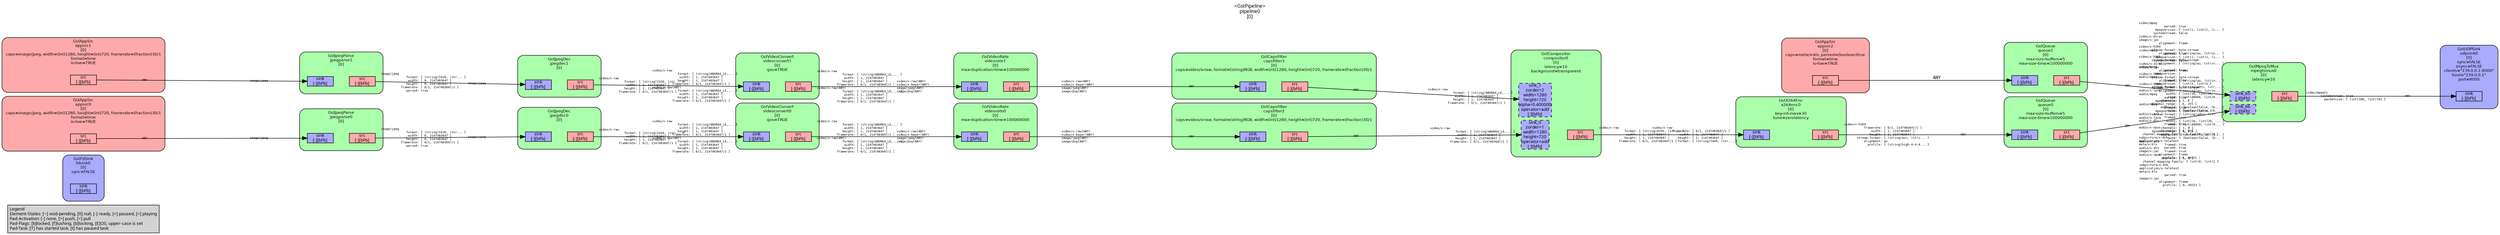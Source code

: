digraph pipeline {
  rankdir=LR;
  fontname="sans";
  fontsize="10";
  labelloc=t;
  nodesep=.1;
  ranksep=.2;
  label="<GstPipeline>\npipeline0\n[0]";
  node [style="filled,rounded", shape=box, fontsize="9", fontname="sans", margin="0.0,0.0"];
  edge [labelfontsize="6", fontsize="9", fontname="monospace"];
  
  legend [
    pos="0,0!",
    margin="0.05,0.05",
    style="filled",
    label="Legend\lElement-States: [~] void-pending, [0] null, [-] ready, [=] paused, [>] playing\lPad-Activation: [-] none, [>] push, [<] pull\lPad-Flags: [b]locked, [f]lushing, [b]locking, [E]OS; upper-case is set\lPad-Task: [T] has started task, [t] has paused task\l",
  ];
  subgraph cluster_fdsink0_0x55f7398ac670 {
    fontname="Bitstream Vera Sans";
    fontsize="8";
    style="filled,rounded";
    color=black;
    label="GstFdSink\nfdsink0\n[0]\nsync=FALSE";
    subgraph cluster_fdsink0_0x55f7398ac670_sink {
      label="";
      style="invis";
      fdsink0_0x55f7398ac670_sink_0x55f73987f7a0 [color=black, fillcolor="#aaaaff", label="sink\n[-][bFb]", height="0.2", style="filled,solid"];
    }

    fillcolor="#aaaaff";
  }

  subgraph cluster_udpsink0_0x55f7398a9710 {
    fontname="Bitstream Vera Sans";
    fontsize="8";
    style="filled,rounded";
    color=black;
    label="GstUDPSink\nudpsink0\n[0]\nsync=FALSE\nasync=FALSE\nclients=\"239.0.0.1:8000\"\nhost=\"239.0.0.1\"\nport=8000";
    subgraph cluster_udpsink0_0x55f7398a9710_sink {
      label="";
      style="invis";
      udpsink0_0x55f7398a9710_sink_0x55f73987f550 [color=black, fillcolor="#aaaaff", label="sink\n[-][bFb]", height="0.2", style="filled,solid"];
    }

    fillcolor="#aaaaff";
  }

  subgraph cluster_mpegtsmux0_0x55f73989e270 {
    fontname="Bitstream Vera Sans";
    fontsize="8";
    style="filled,rounded";
    color=black;
    label="GstMpegTsMux\nmpegtsmux0\n[0]\nlatency=10";
    subgraph cluster_mpegtsmux0_0x55f73989e270_sink {
      label="";
      style="invis";
      mpegtsmux0_0x55f73989e270_sink_65_0x55f7398b9eb0 [color=black, fillcolor="#aaaaff", label="sink_65\n[-][bFb]", height="0.2", style="filled,dashed"];
      mpegtsmux0_0x55f73989e270_sink_66_0x55f7398b6760 [color=black, fillcolor="#aaaaff", label="sink_66\n[-][bFb]", height="0.2", style="filled,dashed"];
    }

    subgraph cluster_mpegtsmux0_0x55f73989e270_src {
      label="";
      style="invis";
      mpegtsmux0_0x55f73989e270_src_0x55f739870cd0 [color=black, fillcolor="#ffaaaa", label="src\n[-][bFb]", height="0.2", style="filled,solid"];
    }

    mpegtsmux0_0x55f73989e270_sink_65_0x55f7398b9eb0 -> mpegtsmux0_0x55f73989e270_src_0x55f739870cd0 [style="invis"];
    fillcolor="#aaffaa";
  }

  mpegtsmux0_0x55f73989e270_src_0x55f739870cd0 -> udpsink0_0x55f7398a9710_sink_0x55f73987f550 [labeldistance="10", labelangle="0", label="                                                  ", taillabel="video/mpegts\l        systemstream: true\l          packetsize: { (int)188, (int)192 }\l", headlabel="ANY"]
  subgraph cluster_appsrc2_0x55f739857c50 {
    fontname="Bitstream Vera Sans";
    fontsize="8";
    style="filled,rounded";
    color=black;
    label="GstAppSrc\nappsrc2\n[0]\ncaps=meta/x-klv, parsed=(boolean)true\nformat=time\nis-live=TRUE";
    subgraph cluster_appsrc2_0x55f739857c50_src {
      label="";
      style="invis";
      appsrc2_0x55f739857c50_src_0x55f739858590 [color=black, fillcolor="#ffaaaa", label="src\n[-][bFb]", height="0.2", style="filled,solid"];
    }

    fillcolor="#ffaaaa";
  }

  appsrc2_0x55f739857c50_src_0x55f739858590 -> queue1_0x55f739894410_sink_0x55f73987f0b0 [label="ANY"]
  subgraph cluster_queue1_0x55f739894410 {
    fontname="Bitstream Vera Sans";
    fontsize="8";
    style="filled,rounded";
    color=black;
    label="GstQueue\nqueue1\n[0]\nmax-size-buffers=5\nmax-size-time=100000000";
    subgraph cluster_queue1_0x55f739894410_sink {
      label="";
      style="invis";
      queue1_0x55f739894410_sink_0x55f73987f0b0 [color=black, fillcolor="#aaaaff", label="sink\n[-][bFb]", height="0.2", style="filled,solid"];
    }

    subgraph cluster_queue1_0x55f739894410_src {
      label="";
      style="invis";
      queue1_0x55f739894410_src_0x55f73987f300 [color=black, fillcolor="#ffaaaa", label="src\n[-][bFb]", height="0.2", style="filled,solid"];
    }

    queue1_0x55f739894410_sink_0x55f73987f0b0 -> queue1_0x55f739894410_src_0x55f73987f300 [style="invis"];
    fillcolor="#aaffaa";
  }

  queue1_0x55f739894410_src_0x55f73987f300 -> mpegtsmux0_0x55f73989e270_sink_65_0x55f7398b9eb0 [labeldistance="10", labelangle="0", label="                                                  ", taillabel="ANY", headlabel="video/mpeg\l              parsed: true\l         mpegversion: { (int)1, (int)2, (i... }\l        systemstream: false\lvideo/x-dirac\limage/x-jpc\l           alignment: frame\lvideo/x-h264\l       stream-format: byte-stream\l           alignment: { (string)au, (strin... }\lvideo/x-h265\l       stream-format: byte-stream\l           alignment: { (string)au, (strin... }\laudio/mpeg\l              parsed: true\l         mpegversion: 1\laudio/mpeg\l              framed: true\l         mpegversion: { (int)2, (int)4 }\l       stream-format: { (string)adts, (str... }\laudio/x-lpcm\l               width: { (int)16, (int)20, ... }\l                rate: { (int)48000, (int)9... }\l            channels: [ 1, 8 ]\l       dynamic_range: [ 0, 255 ]\l            emphasis: { (boolean)false, (b... }\l                mute: { (boolean)false, (b... }\laudio/x-ac3\l              framed: true\laudio/x-dts\l              framed: true\laudio/x-opus\l            channels: [ 1, 8 ]\l  channel-mapping-family: { (int)0, (int)1 }\lsubpicture/x-dvb\lapplication/x-teletext\lmeta/x-klv\l              parsed: true\limage/x-jpc\l           alignment: frame\l             profile: [ 0, 49151 ]\l"]
  subgraph cluster_queue0_0x55f739894110 {
    fontname="Bitstream Vera Sans";
    fontsize="8";
    style="filled,rounded";
    color=black;
    label="GstQueue\nqueue0\n[0]\nmax-size-buffers=5\nmax-size-time=100000000";
    subgraph cluster_queue0_0x55f739894110_sink {
      label="";
      style="invis";
      queue0_0x55f739894110_sink_0x55f73987ec10 [color=black, fillcolor="#aaaaff", label="sink\n[-][bFb]", height="0.2", style="filled,solid"];
    }

    subgraph cluster_queue0_0x55f739894110_src {
      label="";
      style="invis";
      queue0_0x55f739894110_src_0x55f73987ee60 [color=black, fillcolor="#ffaaaa", label="src\n[-][bFb]", height="0.2", style="filled,solid"];
    }

    queue0_0x55f739894110_sink_0x55f73987ec10 -> queue0_0x55f739894110_src_0x55f73987ee60 [style="invis"];
    fillcolor="#aaffaa";
  }

  queue0_0x55f739894110_src_0x55f73987ee60 -> mpegtsmux0_0x55f73989e270_sink_66_0x55f7398b6760 [labeldistance="10", labelangle="0", label="                                                  ", taillabel="ANY", headlabel="video/mpeg\l              parsed: true\l         mpegversion: { (int)1, (int)2, (i... }\l        systemstream: false\lvideo/x-dirac\limage/x-jpc\l           alignment: frame\lvideo/x-h264\l       stream-format: byte-stream\l           alignment: { (string)au, (strin... }\lvideo/x-h265\l       stream-format: byte-stream\l           alignment: { (string)au, (strin... }\laudio/mpeg\l              parsed: true\l         mpegversion: 1\laudio/mpeg\l              framed: true\l         mpegversion: { (int)2, (int)4 }\l       stream-format: { (string)adts, (str... }\laudio/x-lpcm\l               width: { (int)16, (int)20, ... }\l                rate: { (int)48000, (int)9... }\l            channels: [ 1, 8 ]\l       dynamic_range: [ 0, 255 ]\l            emphasis: { (boolean)false, (b... }\l                mute: { (boolean)false, (b... }\laudio/x-ac3\l              framed: true\laudio/x-dts\l              framed: true\laudio/x-opus\l            channels: [ 1, 8 ]\l  channel-mapping-family: { (int)0, (int)1 }\lsubpicture/x-dvb\lapplication/x-teletext\lmeta/x-klv\l              parsed: true\limage/x-jpc\l           alignment: frame\l             profile: [ 0, 49151 ]\l"]
  subgraph cluster_x264enc0_0x55f7398902d0 {
    fontname="Bitstream Vera Sans";
    fontsize="8";
    style="filled,rounded";
    color=black;
    label="GstX264Enc\nx264enc0\n[0]\nkey-int-max=30\ntune=zerolatency";
    subgraph cluster_x264enc0_0x55f7398902d0_sink {
      label="";
      style="invis";
      x264enc0_0x55f7398902d0_sink_0x55f73987e770 [color=black, fillcolor="#aaaaff", label="sink\n[-][bFb]", height="0.2", style="filled,solid"];
    }

    subgraph cluster_x264enc0_0x55f7398902d0_src {
      label="";
      style="invis";
      x264enc0_0x55f7398902d0_src_0x55f73987e9c0 [color=black, fillcolor="#ffaaaa", label="src\n[-][bFb]", height="0.2", style="filled,solid"];
    }

    x264enc0_0x55f7398902d0_sink_0x55f73987e770 -> x264enc0_0x55f7398902d0_src_0x55f73987e9c0 [style="invis"];
    fillcolor="#aaffaa";
  }

  x264enc0_0x55f7398902d0_src_0x55f73987e9c0 -> queue0_0x55f739894110_sink_0x55f73987ec10 [labeldistance="10", labelangle="0", label="                                                  ", taillabel="video/x-h264\l           framerate: [ 0/1, 2147483647/1 ]\l               width: [ 1, 2147483647 ]\l              height: [ 1, 2147483647 ]\l       stream-format: { (string)avc, (stri... }\l           alignment: au\l             profile: { (string)high-4:4:4... }\l", headlabel="ANY"]
  subgraph cluster_compositor0_0x55f7398886c0 {
    fontname="Bitstream Vera Sans";
    fontsize="8";
    style="filled,rounded";
    color=black;
    label="GstCompositor\ncompositor0\n[0]\nlatency=10\nbackground=transparent";
    subgraph cluster_compositor0_0x55f7398886c0_sink {
      label="";
      style="invis";
      compositor0_0x55f7398886c0_sink_0_0x55f739881b40 [color=black, fillcolor="#aaaaff", label="sink_0\nzorder=1\nwidth=1280\nheight=720\noperator=add\n[-][bFb]", height="0.2", style="filled,dashed"];
      compositor0_0x55f7398886c0_sink_1_0x55f7398b3880 [color=black, fillcolor="#aaaaff", label="sink_1\nzorder=2\nwidth=1280\nheight=720\nalpha=0.400000\noperator=add\n[-][bFb]", height="0.2", style="filled,dashed"];
    }

    subgraph cluster_compositor0_0x55f7398886c0_src {
      label="";
      style="invis";
      compositor0_0x55f7398886c0_src_0x55f739616db0 [color=black, fillcolor="#ffaaaa", label="src\n[-][bFb]", height="0.2", style="filled,solid"];
    }

    compositor0_0x55f7398886c0_sink_0_0x55f739881b40 -> compositor0_0x55f7398886c0_src_0x55f739616db0 [style="invis"];
    fillcolor="#aaffaa";
  }

  compositor0_0x55f7398886c0_src_0x55f739616db0 -> x264enc0_0x55f7398902d0_sink_0x55f73987e770 [labeldistance="10", labelangle="0", label="                                                  ", taillabel="video/x-raw\l              format: { (string)AYUV, (str... }\l               width: [ 1, 2147483647 ]\l              height: [ 1, 2147483647 ]\l           framerate: [ 0/1, 2147483647/1 ]\l", headlabel="video/x-raw\l           framerate: [ 0/1, 2147483647/1 ]\l               width: [ 1, 2147483647 ]\l              height: [ 1, 2147483647 ]\l              format: { (string)Y444, (str... }\l"]
  subgraph cluster_capsfilter3_0x55f73986cb50 {
    fontname="Bitstream Vera Sans";
    fontsize="8";
    style="filled,rounded";
    color=black;
    label="GstCapsFilter\ncapsfilter3\n[0]\ncaps=video/x-raw, format=(string)RGB, width=(int)1280, height=(int)720, framerate=(fraction)30/1";
    subgraph cluster_capsfilter3_0x55f73986cb50_sink {
      label="";
      style="invis";
      capsfilter3_0x55f73986cb50_sink_0x55f73986fd50 [color=black, fillcolor="#aaaaff", label="sink\n[-][bFb]", height="0.2", style="filled,solid"];
    }

    subgraph cluster_capsfilter3_0x55f73986cb50_src {
      label="";
      style="invis";
      capsfilter3_0x55f73986cb50_src_0x55f73987e080 [color=black, fillcolor="#ffaaaa", label="src\n[-][bFb]", height="0.2", style="filled,solid"];
    }

    capsfilter3_0x55f73986cb50_sink_0x55f73986fd50 -> capsfilter3_0x55f73986cb50_src_0x55f73987e080 [style="invis"];
    fillcolor="#aaffaa";
  }

  capsfilter3_0x55f73986cb50_src_0x55f73987e080 -> compositor0_0x55f7398886c0_sink_1_0x55f7398b3880 [labeldistance="10", labelangle="0", label="                                                  ", taillabel="ANY", headlabel="video/x-raw\l              format: { (string)ABGR64_LE,... }\l               width: [ 1, 2147483647 ]\l              height: [ 1, 2147483647 ]\l           framerate: [ 0/1, 2147483647/1 ]\l"]
  subgraph cluster_capsfilter2_0x55f73986c810 {
    fontname="Bitstream Vera Sans";
    fontsize="8";
    style="filled,rounded";
    color=black;
    label="GstCapsFilter\ncapsfilter2\n[0]\ncaps=video/x-raw, format=(string)RGB, width=(int)1280, height=(int)720, framerate=(fraction)30/1";
    subgraph cluster_capsfilter2_0x55f73986c810_sink {
      label="";
      style="invis";
      capsfilter2_0x55f73986c810_sink_0x55f73986f8b0 [color=black, fillcolor="#aaaaff", label="sink\n[-][bFb]", height="0.2", style="filled,solid"];
    }

    subgraph cluster_capsfilter2_0x55f73986c810_src {
      label="";
      style="invis";
      capsfilter2_0x55f73986c810_src_0x55f73986fb00 [color=black, fillcolor="#ffaaaa", label="src\n[-][bFb]", height="0.2", style="filled,solid"];
    }

    capsfilter2_0x55f73986c810_sink_0x55f73986f8b0 -> capsfilter2_0x55f73986c810_src_0x55f73986fb00 [style="invis"];
    fillcolor="#aaffaa";
  }

  capsfilter2_0x55f73986c810_src_0x55f73986fb00 -> compositor0_0x55f7398886c0_sink_0_0x55f739881b40 [labeldistance="10", labelangle="0", label="                                                  ", taillabel="ANY", headlabel="video/x-raw\l              format: { (string)ABGR64_LE,... }\l               width: [ 1, 2147483647 ]\l              height: [ 1, 2147483647 ]\l           framerate: [ 0/1, 2147483647/1 ]\l"]
  subgraph cluster_videorate1_0x55f73987ce60 {
    fontname="Bitstream Vera Sans";
    fontsize="8";
    style="filled,rounded";
    color=black;
    label="GstVideoRate\nvideorate1\n[0]\nmax-duplication-time=100000000";
    subgraph cluster_videorate1_0x55f73987ce60_sink {
      label="";
      style="invis";
      videorate1_0x55f73987ce60_sink_0x55f73986f410 [color=black, fillcolor="#aaaaff", label="sink\n[-][bFb]", height="0.2", style="filled,solid"];
    }

    subgraph cluster_videorate1_0x55f73987ce60_src {
      label="";
      style="invis";
      videorate1_0x55f73987ce60_src_0x55f73986f660 [color=black, fillcolor="#ffaaaa", label="src\n[-][bFb]", height="0.2", style="filled,solid"];
    }

    videorate1_0x55f73987ce60_sink_0x55f73986f410 -> videorate1_0x55f73987ce60_src_0x55f73986f660 [style="invis"];
    fillcolor="#aaffaa";
  }

  videorate1_0x55f73987ce60_src_0x55f73986f660 -> capsfilter3_0x55f73986cb50_sink_0x55f73986fd50 [labeldistance="10", labelangle="0", label="                                                  ", taillabel="video/x-raw(ANY)\lvideo/x-bayer(ANY)\limage/jpeg(ANY)\limage/png(ANY)\l", headlabel="ANY"]
  subgraph cluster_videorate0_0x55f73987c790 {
    fontname="Bitstream Vera Sans";
    fontsize="8";
    style="filled,rounded";
    color=black;
    label="GstVideoRate\nvideorate0\n[0]\nmax-duplication-time=100000000";
    subgraph cluster_videorate0_0x55f73987c790_sink {
      label="";
      style="invis";
      videorate0_0x55f73987c790_sink_0x55f73986ef70 [color=black, fillcolor="#aaaaff", label="sink\n[-][bFb]", height="0.2", style="filled,solid"];
    }

    subgraph cluster_videorate0_0x55f73987c790_src {
      label="";
      style="invis";
      videorate0_0x55f73987c790_src_0x55f73986f1c0 [color=black, fillcolor="#ffaaaa", label="src\n[-][bFb]", height="0.2", style="filled,solid"];
    }

    videorate0_0x55f73987c790_sink_0x55f73986ef70 -> videorate0_0x55f73987c790_src_0x55f73986f1c0 [style="invis"];
    fillcolor="#aaffaa";
  }

  videorate0_0x55f73987c790_src_0x55f73986f1c0 -> capsfilter2_0x55f73986c810_sink_0x55f73986f8b0 [labeldistance="10", labelangle="0", label="                                                  ", taillabel="video/x-raw(ANY)\lvideo/x-bayer(ANY)\limage/jpeg(ANY)\limage/png(ANY)\l", headlabel="ANY"]
  subgraph cluster_videoconvert1_0x55f73987a8f0 {
    fontname="Bitstream Vera Sans";
    fontsize="8";
    style="filled,rounded";
    color=black;
    label="GstVideoConvert\nvideoconvert1\n[0]\nqos=TRUE";
    subgraph cluster_videoconvert1_0x55f73987a8f0_sink {
      label="";
      style="invis";
      videoconvert1_0x55f73987a8f0_sink_0x55f73986ead0 [color=black, fillcolor="#aaaaff", label="sink\n[-][bFb]", height="0.2", style="filled,solid"];
    }

    subgraph cluster_videoconvert1_0x55f73987a8f0_src {
      label="";
      style="invis";
      videoconvert1_0x55f73987a8f0_src_0x55f73986ed20 [color=black, fillcolor="#ffaaaa", label="src\n[-][bFb]", height="0.2", style="filled,solid"];
    }

    videoconvert1_0x55f73987a8f0_sink_0x55f73986ead0 -> videoconvert1_0x55f73987a8f0_src_0x55f73986ed20 [style="invis"];
    fillcolor="#aaffaa";
  }

  videoconvert1_0x55f73987a8f0_src_0x55f73986ed20 -> videorate1_0x55f73987ce60_sink_0x55f73986f410 [labeldistance="10", labelangle="0", label="                                                  ", taillabel="video/x-raw\l              format: { (string)ABGR64_LE,... }\l               width: [ 1, 2147483647 ]\l              height: [ 1, 2147483647 ]\l           framerate: [ 0/1, 2147483647/1 ]\lvideo/x-raw(ANY)\l              format: { (string)ABGR64_LE,... }\l               width: [ 1, 2147483647 ]\l              height: [ 1, 2147483647 ]\l           framerate: [ 0/1, 2147483647/1 ]\l", headlabel="video/x-raw(ANY)\lvideo/x-bayer(ANY)\limage/jpeg(ANY)\limage/png(ANY)\l"]
  subgraph cluster_videoconvert0_0x55f73987a2b0 {
    fontname="Bitstream Vera Sans";
    fontsize="8";
    style="filled,rounded";
    color=black;
    label="GstVideoConvert\nvideoconvert0\n[0]\nqos=TRUE";
    subgraph cluster_videoconvert0_0x55f73987a2b0_sink {
      label="";
      style="invis";
      videoconvert0_0x55f73987a2b0_sink_0x55f73986e630 [color=black, fillcolor="#aaaaff", label="sink\n[-][bFb]", height="0.2", style="filled,solid"];
    }

    subgraph cluster_videoconvert0_0x55f73987a2b0_src {
      label="";
      style="invis";
      videoconvert0_0x55f73987a2b0_src_0x55f73986e880 [color=black, fillcolor="#ffaaaa", label="src\n[-][bFb]", height="0.2", style="filled,solid"];
    }

    videoconvert0_0x55f73987a2b0_sink_0x55f73986e630 -> videoconvert0_0x55f73987a2b0_src_0x55f73986e880 [style="invis"];
    fillcolor="#aaffaa";
  }

  videoconvert0_0x55f73987a2b0_src_0x55f73986e880 -> videorate0_0x55f73987c790_sink_0x55f73986ef70 [labeldistance="10", labelangle="0", label="                                                  ", taillabel="video/x-raw\l              format: { (string)ABGR64_LE,... }\l               width: [ 1, 2147483647 ]\l              height: [ 1, 2147483647 ]\l           framerate: [ 0/1, 2147483647/1 ]\lvideo/x-raw(ANY)\l              format: { (string)ABGR64_LE,... }\l               width: [ 1, 2147483647 ]\l              height: [ 1, 2147483647 ]\l           framerate: [ 0/1, 2147483647/1 ]\l", headlabel="video/x-raw(ANY)\lvideo/x-bayer(ANY)\limage/jpeg(ANY)\limage/png(ANY)\l"]
  subgraph cluster_jpegdec1_0x55f739863b70 {
    fontname="Bitstream Vera Sans";
    fontsize="8";
    style="filled,rounded";
    color=black;
    label="GstJpegDec\njpegdec1\n[0]";
    subgraph cluster_jpegdec1_0x55f739863b70_sink {
      label="";
      style="invis";
      jpegdec1_0x55f739863b70_sink_0x55f7398595c0 [color=black, fillcolor="#aaaaff", label="sink\n[-][bFb]", height="0.2", style="filled,solid"];
    }

    subgraph cluster_jpegdec1_0x55f739863b70_src {
      label="";
      style="invis";
      jpegdec1_0x55f739863b70_src_0x55f739859810 [color=black, fillcolor="#ffaaaa", label="src\n[-][bFb]", height="0.2", style="filled,solid"];
    }

    jpegdec1_0x55f739863b70_sink_0x55f7398595c0 -> jpegdec1_0x55f739863b70_src_0x55f739859810 [style="invis"];
    fillcolor="#aaffaa";
  }

  jpegdec1_0x55f739863b70_src_0x55f739859810 -> videoconvert1_0x55f73987a8f0_sink_0x55f73986ead0 [labeldistance="10", labelangle="0", label="                                                  ", taillabel="video/x-raw\l              format: { (string)I420, (str... }\l               width: [ 1, 2147483647 ]\l              height: [ 1, 2147483647 ]\l           framerate: [ 0/1, 2147483647/1 ]\l", headlabel="video/x-raw\l              format: { (string)ABGR64_LE,... }\l               width: [ 1, 2147483647 ]\l              height: [ 1, 2147483647 ]\l           framerate: [ 0/1, 2147483647/1 ]\lvideo/x-raw(ANY)\l              format: { (string)ABGR64_LE,... }\l               width: [ 1, 2147483647 ]\l              height: [ 1, 2147483647 ]\l           framerate: [ 0/1, 2147483647/1 ]\l"]
  subgraph cluster_jpegparse1_0x55f7398626c0 {
    fontname="Bitstream Vera Sans";
    fontsize="8";
    style="filled,rounded";
    color=black;
    label="GstJpegParse\njpegparse1\n[0]";
    subgraph cluster_jpegparse1_0x55f7398626c0_sink {
      label="";
      style="invis";
      jpegparse1_0x55f7398626c0_sink_0x55f739859120 [color=black, fillcolor="#aaaaff", label="sink\n[-][bFb]", height="0.2", style="filled,solid"];
    }

    subgraph cluster_jpegparse1_0x55f7398626c0_src {
      label="";
      style="invis";
      jpegparse1_0x55f7398626c0_src_0x55f739859370 [color=black, fillcolor="#ffaaaa", label="src\n[-][bFb]", height="0.2", style="filled,solid"];
    }

    jpegparse1_0x55f7398626c0_sink_0x55f739859120 -> jpegparse1_0x55f7398626c0_src_0x55f739859370 [style="invis"];
    fillcolor="#aaffaa";
  }

  jpegparse1_0x55f7398626c0_src_0x55f739859370 -> jpegdec1_0x55f739863b70_sink_0x55f7398595c0 [labeldistance="10", labelangle="0", label="                                                  ", taillabel="image/jpeg\l              format: { (string)I420, (str... }\l               width: [ 0, 2147483647 ]\l              height: [ 0, 2147483647 ]\l           framerate: [ 0/1, 2147483647/1 ]\l              parsed: true\l", headlabel="image/jpeg\l"]
  subgraph cluster_jpegdec0_0x55f73985e930 {
    fontname="Bitstream Vera Sans";
    fontsize="8";
    style="filled,rounded";
    color=black;
    label="GstJpegDec\njpegdec0\n[0]";
    subgraph cluster_jpegdec0_0x55f73985e930_sink {
      label="";
      style="invis";
      jpegdec0_0x55f73985e930_sink_0x55f739858c80 [color=black, fillcolor="#aaaaff", label="sink\n[-][bFb]", height="0.2", style="filled,solid"];
    }

    subgraph cluster_jpegdec0_0x55f73985e930_src {
      label="";
      style="invis";
      jpegdec0_0x55f73985e930_src_0x55f739858ed0 [color=black, fillcolor="#ffaaaa", label="src\n[-][bFb]", height="0.2", style="filled,solid"];
    }

    jpegdec0_0x55f73985e930_sink_0x55f739858c80 -> jpegdec0_0x55f73985e930_src_0x55f739858ed0 [style="invis"];
    fillcolor="#aaffaa";
  }

  jpegdec0_0x55f73985e930_src_0x55f739858ed0 -> videoconvert0_0x55f73987a2b0_sink_0x55f73986e630 [labeldistance="10", labelangle="0", label="                                                  ", taillabel="video/x-raw\l              format: { (string)I420, (str... }\l               width: [ 1, 2147483647 ]\l              height: [ 1, 2147483647 ]\l           framerate: [ 0/1, 2147483647/1 ]\l", headlabel="video/x-raw\l              format: { (string)ABGR64_LE,... }\l               width: [ 1, 2147483647 ]\l              height: [ 1, 2147483647 ]\l           framerate: [ 0/1, 2147483647/1 ]\lvideo/x-raw(ANY)\l              format: { (string)ABGR64_LE,... }\l               width: [ 1, 2147483647 ]\l              height: [ 1, 2147483647 ]\l           framerate: [ 0/1, 2147483647/1 ]\l"]
  subgraph cluster_jpegparse0_0x55f739856b50 {
    fontname="Bitstream Vera Sans";
    fontsize="8";
    style="filled,rounded";
    color=black;
    label="GstJpegParse\njpegparse0\n[0]";
    subgraph cluster_jpegparse0_0x55f739856b50_sink {
      label="";
      style="invis";
      jpegparse0_0x55f739856b50_sink_0x55f7398587e0 [color=black, fillcolor="#aaaaff", label="sink\n[-][bFb]", height="0.2", style="filled,solid"];
    }

    subgraph cluster_jpegparse0_0x55f739856b50_src {
      label="";
      style="invis";
      jpegparse0_0x55f739856b50_src_0x55f739858a30 [color=black, fillcolor="#ffaaaa", label="src\n[-][bFb]", height="0.2", style="filled,solid"];
    }

    jpegparse0_0x55f739856b50_sink_0x55f7398587e0 -> jpegparse0_0x55f739856b50_src_0x55f739858a30 [style="invis"];
    fillcolor="#aaffaa";
  }

  jpegparse0_0x55f739856b50_src_0x55f739858a30 -> jpegdec0_0x55f73985e930_sink_0x55f739858c80 [labeldistance="10", labelangle="0", label="                                                  ", taillabel="image/jpeg\l              format: { (string)I420, (str... }\l               width: [ 0, 2147483647 ]\l              height: [ 0, 2147483647 ]\l           framerate: [ 0/1, 2147483647/1 ]\l              parsed: true\l", headlabel="image/jpeg\l"]
  subgraph cluster_appsrc1_0x55f7398573b0 {
    fontname="Bitstream Vera Sans";
    fontsize="8";
    style="filled,rounded";
    color=black;
    label="GstAppSrc\nappsrc1\n[0]\ncaps=image/jpeg, width=(int)1280, height=(int)720, framerate=(fraction)30/1\nformat=time\nis-live=TRUE";
    subgraph cluster_appsrc1_0x55f7398573b0_src {
      label="";
      style="invis";
      appsrc1_0x55f7398573b0_src_0x55f739858340 [color=black, fillcolor="#ffaaaa", label="src\n[-][bFb]", height="0.2", style="filled,solid"];
    }

    fillcolor="#ffaaaa";
  }

  appsrc1_0x55f7398573b0_src_0x55f739858340 -> jpegparse1_0x55f7398626c0_sink_0x55f739859120 [labeldistance="10", labelangle="0", label="                                                  ", taillabel="ANY", headlabel="image/jpeg\l"]
  subgraph cluster_appsrc0_0x55f739853ad0 {
    fontname="Bitstream Vera Sans";
    fontsize="8";
    style="filled,rounded";
    color=black;
    label="GstAppSrc\nappsrc0\n[0]\ncaps=image/jpeg, width=(int)1280, height=(int)720, framerate=(fraction)30/1\nformat=time\nis-live=TRUE";
    subgraph cluster_appsrc0_0x55f739853ad0_src {
      label="";
      style="invis";
      appsrc0_0x55f739853ad0_src_0x55f7398580f0 [color=black, fillcolor="#ffaaaa", label="src\n[-][bFb]", height="0.2", style="filled,solid"];
    }

    fillcolor="#ffaaaa";
  }

  appsrc0_0x55f739853ad0_src_0x55f7398580f0 -> jpegparse0_0x55f739856b50_sink_0x55f7398587e0 [labeldistance="10", labelangle="0", label="                                                  ", taillabel="ANY", headlabel="image/jpeg\l"]
}
